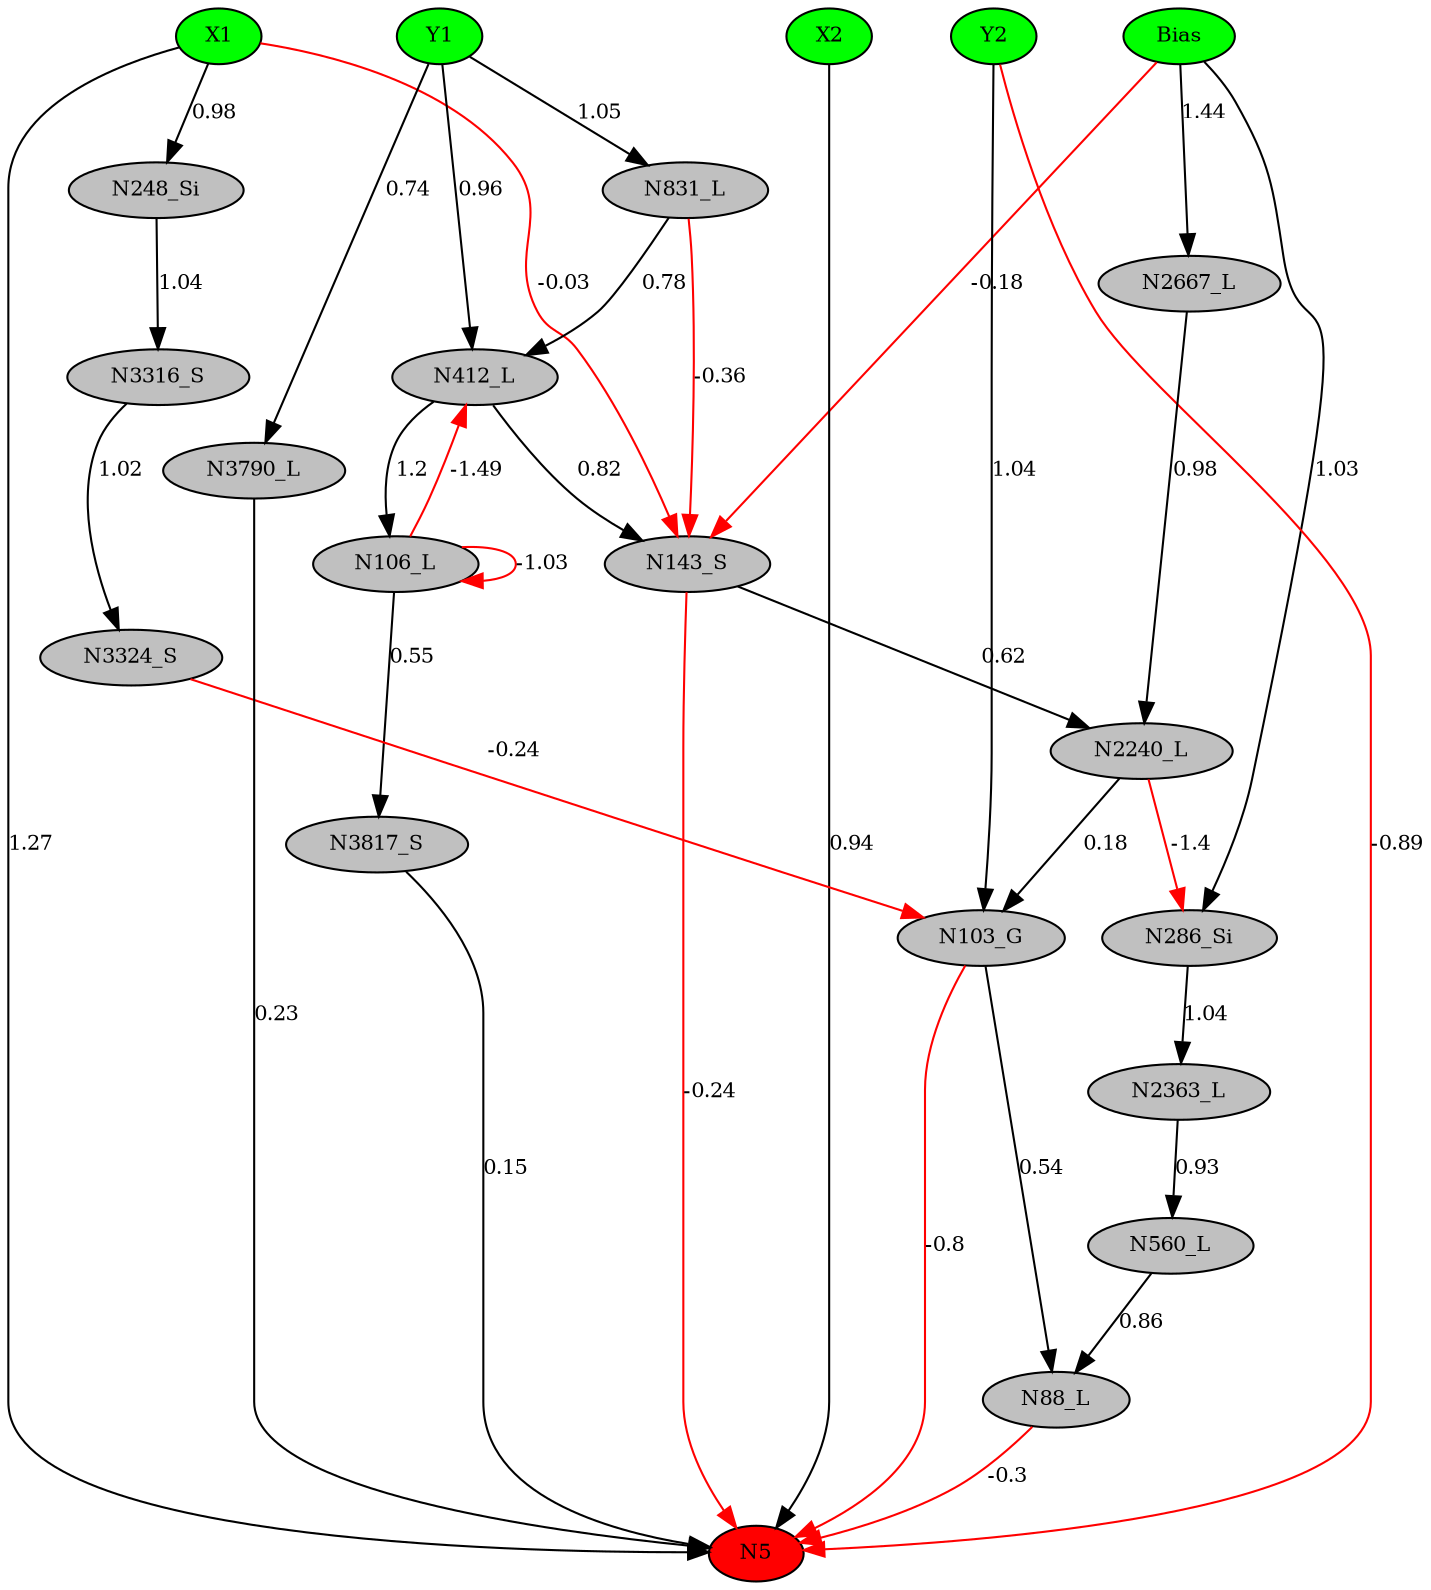 digraph g { 
N0 [shape=ellipse, label=Bias,fontsize=10,height=0.1,width=0.1,style=filled,fillcolor=green]
N1[shape=ellipse label=X1,fontsize=10,height=0.1,width=0.1,style=filled,fillcolor=green]
N2[shape=ellipse label=Y1,fontsize=10,height=0.1,width=0.1,style=filled,fillcolor=green]
N3[shape=ellipse label=X2,fontsize=10,height=0.1,width=0.1,style=filled,fillcolor=green]
N4[shape=ellipse label=Y2,fontsize=10,height=0.1,width=0.1,style=filled,fillcolor=green]
N5[shape=ellipse,fontsize = 10, height = 0.1, width = 0.1, style = filled, fillcolor = red]
N88[shape=ellipse, label=N88_L,fontsize=10,height=0.1,width=0.1,style=filled,fillcolor=gray]
N103[shape=ellipse, label=N103_G,fontsize=10,height=0.1,width=0.1,style=filled,fillcolor=gray]
N106[shape=ellipse, label=N106_L,fontsize=10,height=0.1,width=0.1,style=filled,fillcolor=gray]
N143[shape=ellipse, label=N143_S,fontsize=10,height=0.1,width=0.1,style=filled,fillcolor=gray]
N248[shape=ellipse, label=N248_Si,fontsize=10,height=0.1,width=0.1,style=filled,fillcolor=gray]
N286[shape=ellipse, label=N286_Si,fontsize=10,height=0.1,width=0.1,style=filled,fillcolor=gray]
N412[shape=ellipse, label=N412_L,fontsize=10,height=0.1,width=0.1,style=filled,fillcolor=gray]
N560[shape=ellipse, label=N560_L,fontsize=10,height=0.1,width=0.1,style=filled,fillcolor=gray]
N831[shape=ellipse, label=N831_L,fontsize=10,height=0.1,width=0.1,style=filled,fillcolor=gray]
N2240[shape=ellipse, label=N2240_L,fontsize=10,height=0.1,width=0.1,style=filled,fillcolor=gray]
N2363[shape=ellipse, label=N2363_L,fontsize=10,height=0.1,width=0.1,style=filled,fillcolor=gray]
N2667[shape=ellipse, label=N2667_L,fontsize=10,height=0.1,width=0.1,style=filled,fillcolor=gray]
N3316[shape=ellipse, label=N3316_S,fontsize=10,height=0.1,width=0.1,style=filled,fillcolor=gray]
N3324[shape=ellipse, label=N3324_S,fontsize=10,height=0.1,width=0.1,style=filled,fillcolor=gray]
N3790[shape=ellipse, label=N3790_L,fontsize=10,height=0.1,width=0.1,style=filled,fillcolor=gray]
N3817[shape=ellipse, label=N3817_S,fontsize=10,height=0.1,width=0.1,style=filled,fillcolor=gray]
N1 -> N5 [color=black] [ label=1.27,fontsize=10]
N3 -> N5 [color=black] [ label=0.94,fontsize=10]
N4 -> N5 [color=red] [arrowType=inv][ label=-0.89,fontsize=10]
N88 -> N5 [color=red] [arrowType=inv][ label=-0.3,fontsize=10]
N4 -> N103 [color=black] [ label=1.04,fontsize=10]
N103 -> N5 [color=red] [arrowType=inv][ label=-0.8,fontsize=10]
N0 -> N143 [color=red] [arrowType=inv][ label=-0.18,fontsize=10]
N143 -> N5 [color=red] [arrowType=inv][ label=-0.24,fontsize=10]
N103 -> N88 [color=black] [ label=0.54,fontsize=10]
N1 -> N248 [color=black] [ label=0.98,fontsize=10]
N0 -> N286 [color=black] [ label=1.03,fontsize=10]
N2 -> N412 [color=black] [ label=0.96,fontsize=10]
N412 -> N106 [color=black] [ label=1.2,fontsize=10]
N560 -> N88 [color=black] [ label=0.86,fontsize=10]
N2 -> N831 [color=black] [ label=1.05,fontsize=10]
N831 -> N143 [color=red] [arrowType=inv][ label=-0.36,fontsize=10]
N1 -> N143 [color=red] [arrowType=inv][ label=-0.03,fontsize=10]
N2240 -> N103 [color=black] [ label=0.18,fontsize=10]
N286 -> N2363 [color=black] [ label=1.04,fontsize=10]
N2363 -> N560 [color=black] [ label=0.93,fontsize=10]
N0 -> N2667 [color=black] [ label=1.44,fontsize=10]
N2667 -> N2240 [color=black] [ label=0.98,fontsize=10]
N2240 -> N286 [color=red] [arrowType=inv][ label=-1.4,fontsize=10]
N248 -> N3316 [color=black] [ label=1.04,fontsize=10]
N3316 -> N3324 [color=black] [ label=1.02,fontsize=10]
N3324 -> N103 [color=red] [arrowType=inv][ label=-0.24,fontsize=10]
N106 -> N106 [color=red] [arrowType=inv][ label=-1.03,fontsize=10]
N412 -> N143 [color=black] [ label=0.82,fontsize=10]
N2 -> N3790 [color=black] [ label=0.74,fontsize=10]
N3790 -> N5 [color=black] [ label=0.23,fontsize=10]
N106 -> N3817 [color=black] [ label=0.55,fontsize=10]
N3817 -> N5 [color=black] [ label=0.15,fontsize=10]
N106 -> N412 [color=red] [arrowType=inv][ label=-1.49,fontsize=10]
N831 -> N412 [color=black] [ label=0.78,fontsize=10]
N143 -> N2240 [color=black] [ label=0.62,fontsize=10]
 { rank=same; 
N5
 } 
 { rank=same; 
N1 ->N2 ->N3 ->N4 ->N0 [style=invis]
 } 
}
